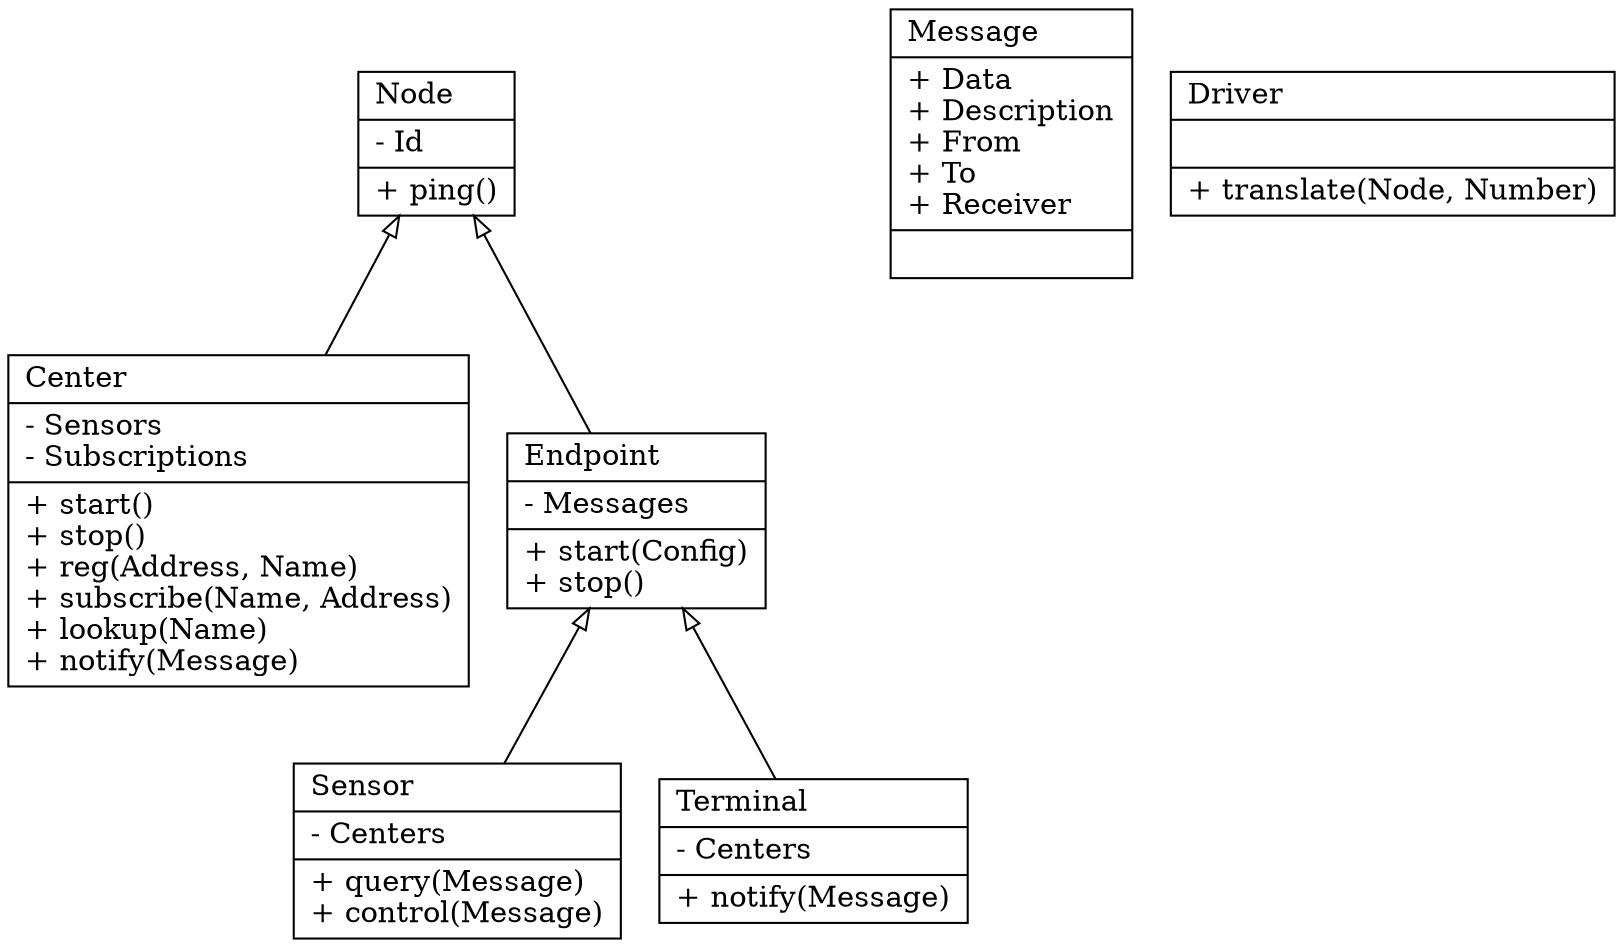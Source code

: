 digraph G {
	node [shape=record]
	c0 [label="{Node\l|- Id\l|+ ping()\l}"]

	c1 [label="{Center\l|- Sensors\l- Subscriptions\l|+ start()\l+ stop()\l+ reg(Address, Name)\l+ subscribe(Name, Address)\l+ lookup(Name)\l+ notify(Message)\l}"]
	c0 -> c1 [dir=back,arrowtail=empty]

	c2 [label="{Endpoint\l|- Messages\l|+ start(Config)\l+ stop()\l}"]
	c0 -> c2 [dir=back,arrowtail=empty]

	c3 [label="{Sensor\l|- Centers\l|+ query(Message)\l+ control(Message)\l}"]
	c2 -> c3 [dir=back,arrowtail=empty]

	c4 [label="{Terminal\l|- Centers\l|+ notify(Message)}"]
	c2 -> c4 [dir=back,arrowtail=empty]

	s1 [label="",shape=none,width=2]

	c5 [label="{Message\l|+ Data\l+ Description\l+ From\l+ To\l+ Receiver\l|}"]

	c6 [label="{Driver\l||+ translate(Node, Number)\l}}"]
}

